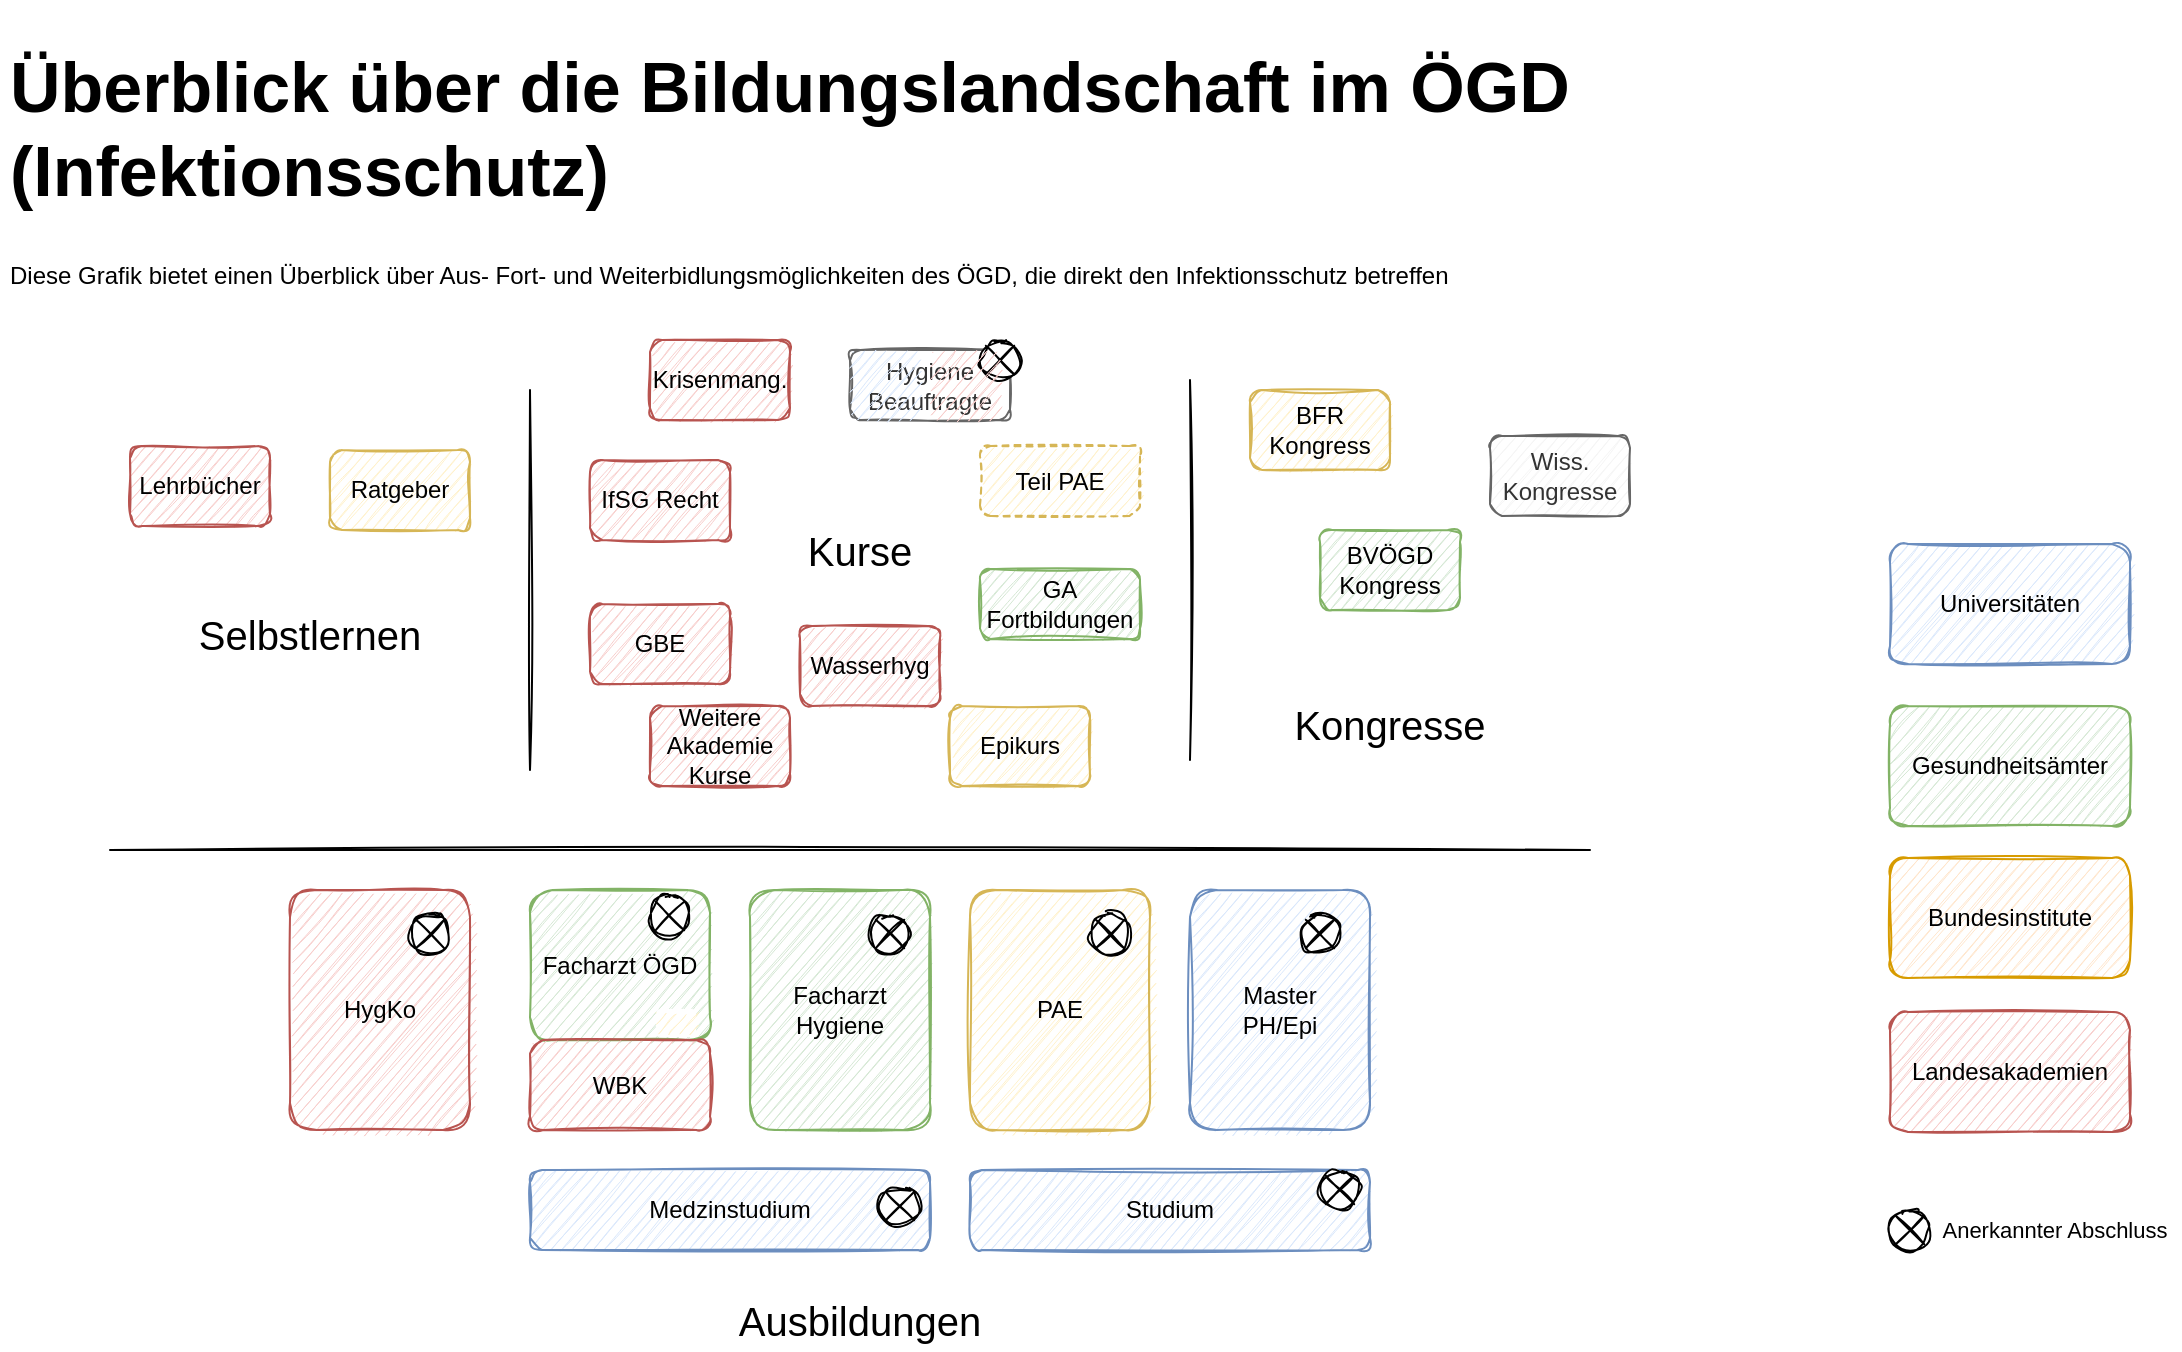 <mxfile version="17.4.0" type="github">
  <diagram id="0TaQlvrkEOElF1sd7Q4E" name="Page-1">
    <mxGraphModel dx="2188" dy="1200" grid="1" gridSize="10" guides="1" tooltips="1" connect="1" arrows="1" fold="1" page="1" pageScale="1" pageWidth="1169" pageHeight="827" math="0" shadow="0">
      <root>
        <mxCell id="0" />
        <mxCell id="1" parent="0" />
        <mxCell id="B3szFcHrzICPFLmNVVuF-1" value="Facharzt ÖGD" style="rounded=1;whiteSpace=wrap;html=1;fillColor=#d5e8d4;strokeColor=#82b366;sketch=1;" vertex="1" parent="1">
          <mxGeometry x="320" y="475" width="90" height="75" as="geometry" />
        </mxCell>
        <mxCell id="B3szFcHrzICPFLmNVVuF-2" value="HygKo" style="rounded=1;whiteSpace=wrap;html=1;fillColor=#f8cecc;strokeColor=#b85450;sketch=1;" vertex="1" parent="1">
          <mxGeometry x="200" y="475" width="90" height="120" as="geometry" />
        </mxCell>
        <mxCell id="B3szFcHrzICPFLmNVVuF-3" value="PAE" style="rounded=1;whiteSpace=wrap;html=1;fillColor=#fff2cc;strokeColor=#d6b656;sketch=1;" vertex="1" parent="1">
          <mxGeometry x="540" y="475" width="90" height="120" as="geometry" />
        </mxCell>
        <mxCell id="B3szFcHrzICPFLmNVVuF-12" value="&lt;h1 style=&quot;font-size: 35px&quot;&gt;Überblick über die Bildungslandschaft im ÖGD (Infektionsschutz)&lt;br&gt;&lt;/h1&gt;&lt;p&gt;Diese Grafik bietet einen Überblick über Aus- Fort- und Weiterbidlungsmöglichkeiten des ÖGD, die direkt den Infektionsschutz betreffen&lt;br&gt;&lt;/p&gt;" style="text;html=1;strokeColor=none;fillColor=none;spacing=5;spacingTop=-20;whiteSpace=wrap;overflow=hidden;rounded=0;" vertex="1" parent="1">
          <mxGeometry x="55" y="40" width="1090" height="160" as="geometry" />
        </mxCell>
        <mxCell id="B3szFcHrzICPFLmNVVuF-17" value="Epikurs" style="rounded=1;whiteSpace=wrap;html=1;fillColor=#fff2cc;strokeColor=#d6b656;sketch=1;" vertex="1" parent="1">
          <mxGeometry x="530" y="383" width="70" height="40" as="geometry" />
        </mxCell>
        <mxCell id="B3szFcHrzICPFLmNVVuF-18" value="Teil PAE" style="rounded=1;whiteSpace=wrap;html=1;fillColor=#fff2cc;strokeColor=#d6b656;sketch=1;dashed=1;" vertex="1" parent="1">
          <mxGeometry x="545" y="253" width="80" height="35" as="geometry" />
        </mxCell>
        <mxCell id="B3szFcHrzICPFLmNVVuF-19" value="&lt;div&gt;Hygiene&lt;/div&gt;&lt;div&gt;Beauftragte&lt;/div&gt;" style="rounded=1;whiteSpace=wrap;html=1;fillColor=none;fontColor=#333333;strokeColor=#666666;sketch=1;" vertex="1" parent="1">
          <mxGeometry x="480" y="205" width="80" height="35" as="geometry" />
        </mxCell>
        <mxCell id="B3szFcHrzICPFLmNVVuF-21" value="Facharzt Hygiene" style="rounded=1;whiteSpace=wrap;html=1;fillColor=#d5e8d4;strokeColor=#82b366;sketch=1;" vertex="1" parent="1">
          <mxGeometry x="430" y="475" width="90" height="120" as="geometry" />
        </mxCell>
        <mxCell id="B3szFcHrzICPFLmNVVuF-22" value="IfSG Recht" style="rounded=1;whiteSpace=wrap;html=1;fillColor=#f8cecc;strokeColor=#b85450;sketch=1;" vertex="1" parent="1">
          <mxGeometry x="350" y="260" width="70" height="40" as="geometry" />
        </mxCell>
        <mxCell id="B3szFcHrzICPFLmNVVuF-23" value="Medzinstudium" style="rounded=1;whiteSpace=wrap;html=1;fillColor=#dae8fc;strokeColor=#6c8ebf;sketch=1;" vertex="1" parent="1">
          <mxGeometry x="320" y="615" width="200" height="40" as="geometry" />
        </mxCell>
        <mxCell id="B3szFcHrzICPFLmNVVuF-24" value="Studium" style="rounded=1;whiteSpace=wrap;html=1;fillColor=#dae8fc;strokeColor=#6c8ebf;sketch=1;" vertex="1" parent="1">
          <mxGeometry x="540" y="615" width="200" height="40" as="geometry" />
        </mxCell>
        <mxCell id="B3szFcHrzICPFLmNVVuF-25" value="" style="endArrow=none;html=1;rounded=0;sketch=1;" edge="1" parent="1">
          <mxGeometry width="50" height="50" relative="1" as="geometry">
            <mxPoint x="110" y="455" as="sourcePoint" />
            <mxPoint x="850" y="455" as="targetPoint" />
          </mxGeometry>
        </mxCell>
        <mxCell id="B3szFcHrzICPFLmNVVuF-29" value="" style="endArrow=none;html=1;rounded=0;sketch=1;" edge="1" parent="1">
          <mxGeometry width="50" height="50" relative="1" as="geometry">
            <mxPoint x="320" y="415" as="sourcePoint" />
            <mxPoint x="320" y="225" as="targetPoint" />
          </mxGeometry>
        </mxCell>
        <mxCell id="B3szFcHrzICPFLmNVVuF-30" value="" style="endArrow=none;html=1;rounded=0;sketch=1;" edge="1" parent="1">
          <mxGeometry width="50" height="50" relative="1" as="geometry">
            <mxPoint x="650" y="410" as="sourcePoint" />
            <mxPoint x="650" y="220" as="targetPoint" />
          </mxGeometry>
        </mxCell>
        <mxCell id="B3szFcHrzICPFLmNVVuF-31" value="Lehrbücher" style="rounded=1;whiteSpace=wrap;html=1;fillColor=#f8cecc;strokeColor=#b85450;sketch=1;" vertex="1" parent="1">
          <mxGeometry x="120" y="253" width="70" height="40" as="geometry" />
        </mxCell>
        <mxCell id="B3szFcHrzICPFLmNVVuF-32" value="Ratgeber" style="rounded=1;whiteSpace=wrap;html=1;fillColor=#fff2cc;strokeColor=#d6b656;sketch=1;" vertex="1" parent="1">
          <mxGeometry x="220" y="255" width="70" height="40" as="geometry" />
        </mxCell>
        <mxCell id="B3szFcHrzICPFLmNVVuF-33" value="BVÖGD Kongress" style="rounded=1;whiteSpace=wrap;html=1;fillColor=#d5e8d4;strokeColor=#82b366;sketch=1;" vertex="1" parent="1">
          <mxGeometry x="715" y="295" width="70" height="40" as="geometry" />
        </mxCell>
        <mxCell id="B3szFcHrzICPFLmNVVuF-36" value="BFR Kongress" style="rounded=1;whiteSpace=wrap;html=1;fillColor=#fff2cc;strokeColor=#d6b656;sketch=1;" vertex="1" parent="1">
          <mxGeometry x="680" y="225" width="70" height="40" as="geometry" />
        </mxCell>
        <mxCell id="B3szFcHrzICPFLmNVVuF-38" value="Ausbildungen" style="text;html=1;strokeColor=none;fillColor=none;align=center;verticalAlign=middle;whiteSpace=wrap;rounded=0;fontSize=20;sketch=1;" vertex="1" parent="1">
          <mxGeometry x="455" y="675" width="60" height="30" as="geometry" />
        </mxCell>
        <mxCell id="B3szFcHrzICPFLmNVVuF-39" value="Selbstlernen" style="text;html=1;strokeColor=none;fillColor=none;align=center;verticalAlign=middle;whiteSpace=wrap;rounded=0;fontSize=20;sketch=1;" vertex="1" parent="1">
          <mxGeometry x="180" y="332" width="60" height="30" as="geometry" />
        </mxCell>
        <mxCell id="B3szFcHrzICPFLmNVVuF-40" value="Kurse" style="text;html=1;align=center;verticalAlign=middle;whiteSpace=wrap;rounded=0;fontSize=20;sketch=1;" vertex="1" parent="1">
          <mxGeometry x="454.5" y="290" width="60" height="30" as="geometry" />
        </mxCell>
        <mxCell id="B3szFcHrzICPFLmNVVuF-42" value="Kongresse" style="text;html=1;strokeColor=none;fillColor=none;align=center;verticalAlign=middle;whiteSpace=wrap;rounded=0;fontSize=20;sketch=1;" vertex="1" parent="1">
          <mxGeometry x="720" y="377" width="60" height="30" as="geometry" />
        </mxCell>
        <mxCell id="B3szFcHrzICPFLmNVVuF-43" value="Wiss. Kongresse" style="rounded=1;whiteSpace=wrap;html=1;fillColor=#f5f5f5;strokeColor=#666666;fontColor=#333333;sketch=1;" vertex="1" parent="1">
          <mxGeometry x="800" y="248" width="70" height="40" as="geometry" />
        </mxCell>
        <mxCell id="B3szFcHrzICPFLmNVVuF-44" value="Krisenmang." style="rounded=1;whiteSpace=wrap;html=1;fillColor=#f8cecc;strokeColor=#b85450;sketch=1;" vertex="1" parent="1">
          <mxGeometry x="380" y="200" width="70" height="40" as="geometry" />
        </mxCell>
        <mxCell id="B3szFcHrzICPFLmNVVuF-45" value="Wasserhyg" style="rounded=1;whiteSpace=wrap;html=1;fillColor=#f8cecc;strokeColor=#b85450;sketch=1;" vertex="1" parent="1">
          <mxGeometry x="455" y="343" width="70" height="40" as="geometry" />
        </mxCell>
        <mxCell id="B3szFcHrzICPFLmNVVuF-46" value="GBE" style="rounded=1;whiteSpace=wrap;html=1;fillColor=#f8cecc;strokeColor=#b85450;sketch=1;" vertex="1" parent="1">
          <mxGeometry x="350" y="332" width="70" height="40" as="geometry" />
        </mxCell>
        <mxCell id="B3szFcHrzICPFLmNVVuF-50" value="Landesakademien" style="rounded=1;whiteSpace=wrap;html=1;fillColor=#f8cecc;strokeColor=#b85450;sketch=1;" vertex="1" parent="1">
          <mxGeometry x="1000" y="536" width="120" height="60" as="geometry" />
        </mxCell>
        <mxCell id="B3szFcHrzICPFLmNVVuF-51" value="Bundesinstitute" style="rounded=1;whiteSpace=wrap;html=1;fillColor=#ffe6cc;strokeColor=#d79b00;sketch=1;" vertex="1" parent="1">
          <mxGeometry x="1000" y="459" width="120" height="60" as="geometry" />
        </mxCell>
        <mxCell id="B3szFcHrzICPFLmNVVuF-52" value="Gesundheitsämter" style="rounded=1;whiteSpace=wrap;html=1;fillColor=#d5e8d4;strokeColor=#82b366;sketch=1;" vertex="1" parent="1">
          <mxGeometry x="1000" y="383" width="120" height="60" as="geometry" />
        </mxCell>
        <mxCell id="B3szFcHrzICPFLmNVVuF-53" value="&lt;div&gt;Master&lt;/div&gt;&lt;div&gt;PH/Epi&lt;/div&gt;" style="rounded=1;whiteSpace=wrap;html=1;fillColor=#dae8fc;strokeColor=#6c8ebf;sketch=1;" vertex="1" parent="1">
          <mxGeometry x="650" y="475" width="90" height="120" as="geometry" />
        </mxCell>
        <mxCell id="B3szFcHrzICPFLmNVVuF-54" value="Universitäten" style="rounded=1;whiteSpace=wrap;html=1;fillColor=#dae8fc;strokeColor=#6c8ebf;sketch=1;" vertex="1" parent="1">
          <mxGeometry x="1000" y="302" width="120" height="60" as="geometry" />
        </mxCell>
        <mxCell id="B3szFcHrzICPFLmNVVuF-57" value="" style="shape=sumEllipse;perimeter=ellipsePerimeter;whiteSpace=wrap;html=1;backgroundOutline=1;sketch=1;fontSize=31;" vertex="1" parent="1">
          <mxGeometry x="260" y="487" width="20" height="20" as="geometry" />
        </mxCell>
        <mxCell id="B3szFcHrzICPFLmNVVuF-58" value="" style="shape=sumEllipse;perimeter=ellipsePerimeter;whiteSpace=wrap;html=1;backgroundOutline=1;sketch=1;fontSize=31;" vertex="1" parent="1">
          <mxGeometry x="380" y="478" width="20" height="20" as="geometry" />
        </mxCell>
        <mxCell id="B3szFcHrzICPFLmNVVuF-59" value="" style="shape=sumEllipse;perimeter=ellipsePerimeter;whiteSpace=wrap;html=1;backgroundOutline=1;sketch=1;fontSize=31;" vertex="1" parent="1">
          <mxGeometry x="490" y="487" width="20" height="20" as="geometry" />
        </mxCell>
        <mxCell id="B3szFcHrzICPFLmNVVuF-60" value="" style="shape=sumEllipse;perimeter=ellipsePerimeter;whiteSpace=wrap;html=1;backgroundOutline=1;sketch=1;fontSize=31;" vertex="1" parent="1">
          <mxGeometry x="600" y="487" width="20" height="20" as="geometry" />
        </mxCell>
        <mxCell id="B3szFcHrzICPFLmNVVuF-61" value="" style="shape=sumEllipse;perimeter=ellipsePerimeter;whiteSpace=wrap;html=1;backgroundOutline=1;sketch=1;fontSize=31;" vertex="1" parent="1">
          <mxGeometry x="705" y="487" width="20" height="20" as="geometry" />
        </mxCell>
        <mxCell id="B3szFcHrzICPFLmNVVuF-62" value="" style="shape=sumEllipse;perimeter=ellipsePerimeter;whiteSpace=wrap;html=1;backgroundOutline=1;sketch=1;fontSize=31;" vertex="1" parent="1">
          <mxGeometry x="495" y="623" width="20" height="20" as="geometry" />
        </mxCell>
        <mxCell id="B3szFcHrzICPFLmNVVuF-63" value="" style="shape=sumEllipse;perimeter=ellipsePerimeter;whiteSpace=wrap;html=1;backgroundOutline=1;sketch=1;fontSize=31;" vertex="1" parent="1">
          <mxGeometry x="715" y="615" width="20" height="20" as="geometry" />
        </mxCell>
        <mxCell id="B3szFcHrzICPFLmNVVuF-64" value="" style="shape=sumEllipse;perimeter=ellipsePerimeter;whiteSpace=wrap;html=1;backgroundOutline=1;sketch=1;fontSize=31;" vertex="1" parent="1">
          <mxGeometry x="545" y="200" width="20" height="20" as="geometry" />
        </mxCell>
        <mxCell id="B3szFcHrzICPFLmNVVuF-65" value="WBK" style="rounded=1;whiteSpace=wrap;html=1;fillColor=#f8cecc;strokeColor=#b85450;sketch=1;" vertex="1" parent="1">
          <mxGeometry x="320" y="550" width="90" height="45" as="geometry" />
        </mxCell>
        <mxCell id="B3szFcHrzICPFLmNVVuF-69" value="GA Fortbildungen" style="rounded=1;whiteSpace=wrap;html=1;fillColor=#d5e8d4;strokeColor=#82b366;sketch=1;" vertex="1" parent="1">
          <mxGeometry x="545" y="314.5" width="80" height="35" as="geometry" />
        </mxCell>
        <mxCell id="B3szFcHrzICPFLmNVVuF-70" value="" style="rounded=1;whiteSpace=wrap;html=1;fillColor=#dae8fc;strokeColor=none;sketch=1;" vertex="1" parent="1">
          <mxGeometry x="480" y="205" width="35" height="35" as="geometry" />
        </mxCell>
        <mxCell id="B3szFcHrzICPFLmNVVuF-71" value="" style="rounded=1;whiteSpace=wrap;html=1;fillColor=#f8cecc;strokeColor=none;sketch=1;" vertex="1" parent="1">
          <mxGeometry x="520" y="205" width="35" height="35" as="geometry" />
        </mxCell>
        <mxCell id="B3szFcHrzICPFLmNVVuF-74" value="" style="rounded=1;whiteSpace=wrap;html=1;sketch=0;strokeColor=none;" vertex="1" parent="1">
          <mxGeometry x="383" y="534.5" width="20" height="14" as="geometry" />
        </mxCell>
        <mxCell id="B3szFcHrzICPFLmNVVuF-72" value="" style="rounded=1;whiteSpace=wrap;html=1;fillColor=#fff2cc;strokeColor=none;sketch=1;" vertex="1" parent="1">
          <mxGeometry x="383" y="534.5" width="20" height="12.5" as="geometry" />
        </mxCell>
        <mxCell id="B3szFcHrzICPFLmNVVuF-75" value="" style="group" vertex="1" connectable="0" parent="1">
          <mxGeometry x="1000" y="630" width="145" height="30" as="geometry" />
        </mxCell>
        <mxCell id="B3szFcHrzICPFLmNVVuF-67" value="" style="shape=sumEllipse;perimeter=ellipsePerimeter;whiteSpace=wrap;html=1;backgroundOutline=1;sketch=1;fontSize=31;" vertex="1" parent="B3szFcHrzICPFLmNVVuF-75">
          <mxGeometry y="5" width="20" height="20" as="geometry" />
        </mxCell>
        <mxCell id="B3szFcHrzICPFLmNVVuF-68" value="Anerkannter Abschluss" style="text;html=1;strokeColor=none;fillColor=none;align=center;verticalAlign=middle;whiteSpace=wrap;rounded=0;sketch=1;fontSize=11;" vertex="1" parent="B3szFcHrzICPFLmNVVuF-75">
          <mxGeometry x="20" width="125" height="30" as="geometry" />
        </mxCell>
        <mxCell id="B3szFcHrzICPFLmNVVuF-76" value="Weitere Akademie Kurse" style="rounded=1;whiteSpace=wrap;html=1;fillColor=#f8cecc;strokeColor=#b85450;sketch=1;" vertex="1" parent="1">
          <mxGeometry x="380" y="383" width="70" height="40" as="geometry" />
        </mxCell>
      </root>
    </mxGraphModel>
  </diagram>
</mxfile>
